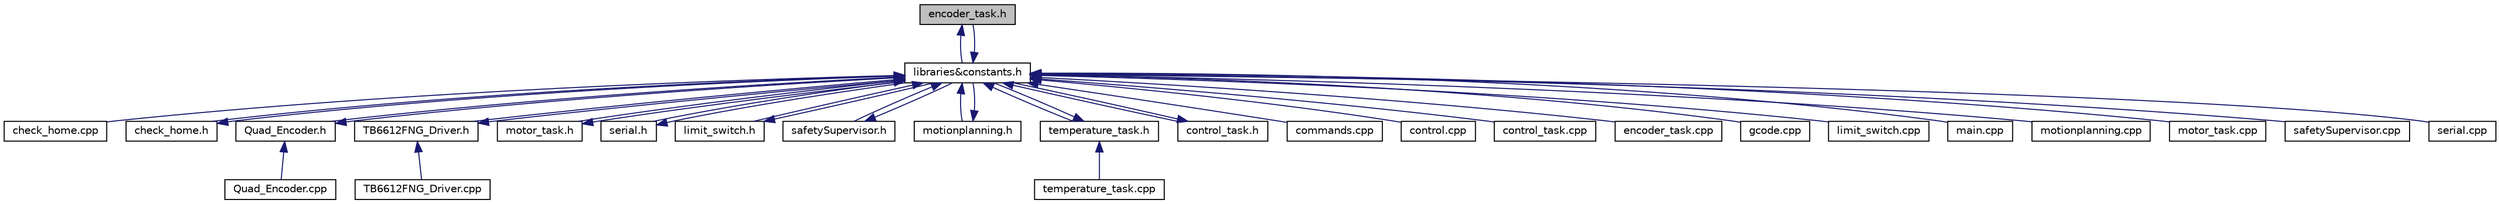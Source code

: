 digraph "encoder_task.h"
{
 // LATEX_PDF_SIZE
  edge [fontname="Helvetica",fontsize="10",labelfontname="Helvetica",labelfontsize="10"];
  node [fontname="Helvetica",fontsize="10",shape=record];
  Node1 [label="encoder_task.h",height=0.2,width=0.4,color="black", fillcolor="grey75", style="filled", fontcolor="black",tooltip="File that contains the header for encoder_task.cpp."];
  Node1 -> Node2 [dir="back",color="midnightblue",fontsize="10",style="solid"];
  Node2 [label="libraries&constants.h",height=0.2,width=0.4,color="black", fillcolor="white", style="filled",URL="$libraries_6constants_8h.html",tooltip=" "];
  Node2 -> Node3 [dir="back",color="midnightblue",fontsize="10",style="solid"];
  Node3 [label="check_home.cpp",height=0.2,width=0.4,color="black", fillcolor="white", style="filled",URL="$check__home_8cpp.html",tooltip="File containing all functions related to homing the laser."];
  Node2 -> Node4 [dir="back",color="midnightblue",fontsize="10",style="solid"];
  Node4 [label="check_home.h",height=0.2,width=0.4,color="black", fillcolor="white", style="filled",URL="$check__home_8h.html",tooltip="File containing the header for check_home.cpp."];
  Node4 -> Node2 [dir="back",color="midnightblue",fontsize="10",style="solid"];
  Node2 -> Node1 [dir="back",color="midnightblue",fontsize="10",style="solid"];
  Node2 -> Node5 [dir="back",color="midnightblue",fontsize="10",style="solid"];
  Node5 [label="Quad_Encoder.h",height=0.2,width=0.4,color="black", fillcolor="white", style="filled",URL="$Quad__Encoder_8h.html",tooltip=" "];
  Node5 -> Node2 [dir="back",color="midnightblue",fontsize="10",style="solid"];
  Node5 -> Node6 [dir="back",color="midnightblue",fontsize="10",style="solid"];
  Node6 [label="Quad_Encoder.cpp",height=0.2,width=0.4,color="black", fillcolor="white", style="filled",URL="$Quad__Encoder_8cpp.html",tooltip=" "];
  Node2 -> Node7 [dir="back",color="midnightblue",fontsize="10",style="solid"];
  Node7 [label="TB6612FNG_Driver.h",height=0.2,width=0.4,color="black", fillcolor="white", style="filled",URL="$TB6612FNG__Driver_8h.html",tooltip=" "];
  Node7 -> Node2 [dir="back",color="midnightblue",fontsize="10",style="solid"];
  Node7 -> Node8 [dir="back",color="midnightblue",fontsize="10",style="solid"];
  Node8 [label="TB6612FNG_Driver.cpp",height=0.2,width=0.4,color="black", fillcolor="white", style="filled",URL="$TB6612FNG__Driver_8cpp.html",tooltip=" "];
  Node2 -> Node9 [dir="back",color="midnightblue",fontsize="10",style="solid"];
  Node9 [label="motor_task.h",height=0.2,width=0.4,color="black", fillcolor="white", style="filled",URL="$motor__task_8h.html",tooltip=" "];
  Node9 -> Node2 [dir="back",color="midnightblue",fontsize="10",style="solid"];
  Node2 -> Node10 [dir="back",color="midnightblue",fontsize="10",style="solid"];
  Node10 [label="serial.h",height=0.2,width=0.4,color="black", fillcolor="white", style="filled",URL="$serial_8h.html",tooltip=" "];
  Node10 -> Node2 [dir="back",color="midnightblue",fontsize="10",style="solid"];
  Node2 -> Node11 [dir="back",color="midnightblue",fontsize="10",style="solid"];
  Node11 [label="limit_switch.h",height=0.2,width=0.4,color="black", fillcolor="white", style="filled",URL="$limit__switch_8h.html",tooltip=" "];
  Node11 -> Node2 [dir="back",color="midnightblue",fontsize="10",style="solid"];
  Node2 -> Node12 [dir="back",color="midnightblue",fontsize="10",style="solid"];
  Node12 [label="safetySupervisor.h",height=0.2,width=0.4,color="black", fillcolor="white", style="filled",URL="$safetySupervisor_8h.html",tooltip=" "];
  Node12 -> Node2 [dir="back",color="midnightblue",fontsize="10",style="solid"];
  Node2 -> Node13 [dir="back",color="midnightblue",fontsize="10",style="solid"];
  Node13 [label="motionplanning.h",height=0.2,width=0.4,color="black", fillcolor="white", style="filled",URL="$motionplanning_8h.html",tooltip=" "];
  Node13 -> Node2 [dir="back",color="midnightblue",fontsize="10",style="solid"];
  Node2 -> Node14 [dir="back",color="midnightblue",fontsize="10",style="solid"];
  Node14 [label="temperature_task.h",height=0.2,width=0.4,color="black", fillcolor="white", style="filled",URL="$temperature__task_8h.html",tooltip=" "];
  Node14 -> Node2 [dir="back",color="midnightblue",fontsize="10",style="solid"];
  Node14 -> Node15 [dir="back",color="midnightblue",fontsize="10",style="solid"];
  Node15 [label="temperature_task.cpp",height=0.2,width=0.4,color="black", fillcolor="white", style="filled",URL="$temperature__task_8cpp.html",tooltip=" "];
  Node2 -> Node16 [dir="back",color="midnightblue",fontsize="10",style="solid"];
  Node16 [label="control_task.h",height=0.2,width=0.4,color="black", fillcolor="white", style="filled",URL="$control__task_8h.html",tooltip="File containing the header for a file containing the control_task function."];
  Node16 -> Node2 [dir="back",color="midnightblue",fontsize="10",style="solid"];
  Node2 -> Node17 [dir="back",color="midnightblue",fontsize="10",style="solid"];
  Node17 [label="commands.cpp",height=0.2,width=0.4,color="black", fillcolor="white", style="filled",URL="$commands_8cpp.html",tooltip="File containing functions that interpret machine and G-code commands."];
  Node2 -> Node18 [dir="back",color="midnightblue",fontsize="10",style="solid"];
  Node18 [label="control.cpp",height=0.2,width=0.4,color="black", fillcolor="white", style="filled",URL="$control_8cpp.html",tooltip="File containing a class that implements a P, PI, or PID motor control code to drive the motors."];
  Node2 -> Node19 [dir="back",color="midnightblue",fontsize="10",style="solid"];
  Node19 [label="control_task.cpp",height=0.2,width=0.4,color="black", fillcolor="white", style="filled",URL="$control__task_8cpp.html",tooltip="File containing the main control task."];
  Node2 -> Node20 [dir="back",color="midnightblue",fontsize="10",style="solid"];
  Node20 [label="encoder_task.cpp",height=0.2,width=0.4,color="black", fillcolor="white", style="filled",URL="$encoder__task_8cpp.html",tooltip="File that contains encoder task function file implementation."];
  Node2 -> Node21 [dir="back",color="midnightblue",fontsize="10",style="solid"];
  Node21 [label="gcode.cpp",height=0.2,width=0.4,color="black", fillcolor="white", style="filled",URL="$gcode_8cpp.html",tooltip="File containing methods and classes to interpret G-code."];
  Node2 -> Node22 [dir="back",color="midnightblue",fontsize="10",style="solid"];
  Node22 [label="limit_switch.cpp",height=0.2,width=0.4,color="black", fillcolor="white", style="filled",URL="$limit__switch_8cpp.html",tooltip=" "];
  Node2 -> Node23 [dir="back",color="midnightblue",fontsize="10",style="solid"];
  Node23 [label="main.cpp",height=0.2,width=0.4,color="black", fillcolor="white", style="filled",URL="$main_8cpp.html",tooltip=" "];
  Node2 -> Node24 [dir="back",color="midnightblue",fontsize="10",style="solid"];
  Node24 [label="motionplanning.cpp",height=0.2,width=0.4,color="black", fillcolor="white", style="filled",URL="$motionplanning_8cpp.html",tooltip=" "];
  Node2 -> Node25 [dir="back",color="midnightblue",fontsize="10",style="solid"];
  Node25 [label="motor_task.cpp",height=0.2,width=0.4,color="black", fillcolor="white", style="filled",URL="$motor__task_8cpp.html",tooltip=" "];
  Node2 -> Node26 [dir="back",color="midnightblue",fontsize="10",style="solid"];
  Node26 [label="safetySupervisor.cpp",height=0.2,width=0.4,color="black", fillcolor="white", style="filled",URL="$safetySupervisor_8cpp.html",tooltip=" "];
  Node2 -> Node27 [dir="back",color="midnightblue",fontsize="10",style="solid"];
  Node27 [label="serial.cpp",height=0.2,width=0.4,color="black", fillcolor="white", style="filled",URL="$serial_8cpp.html",tooltip=" "];
}
